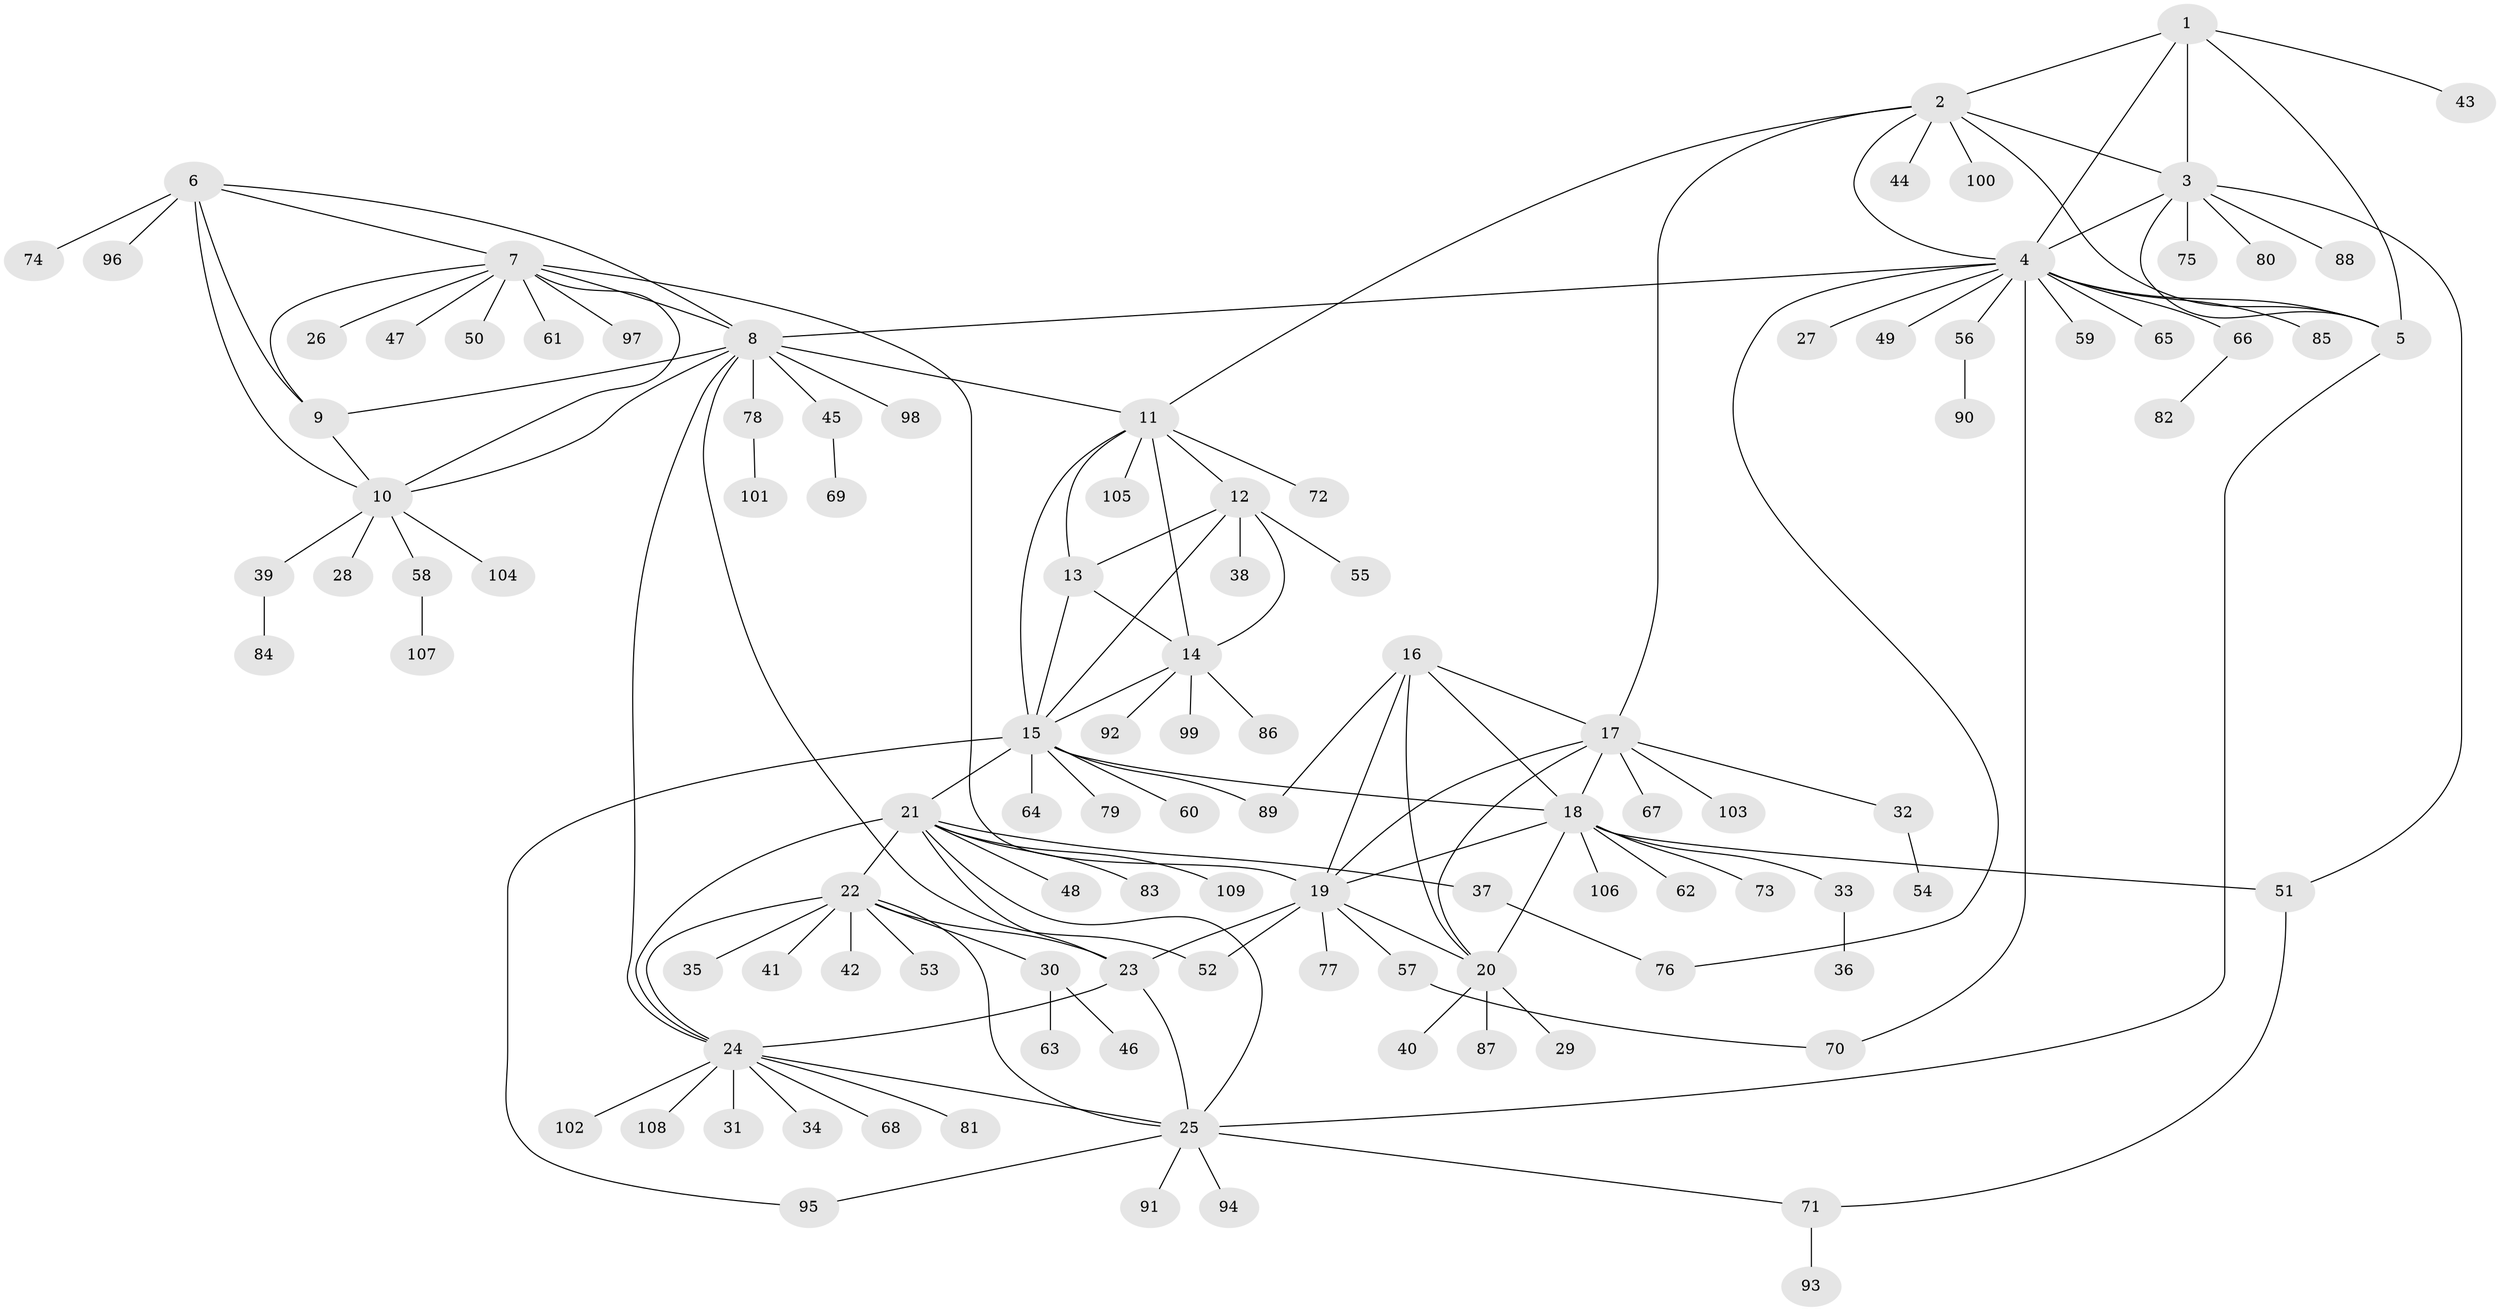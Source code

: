 // Generated by graph-tools (version 1.1) at 2025/02/03/09/25 03:02:38]
// undirected, 109 vertices, 151 edges
graph export_dot {
graph [start="1"]
  node [color=gray90,style=filled];
  1;
  2;
  3;
  4;
  5;
  6;
  7;
  8;
  9;
  10;
  11;
  12;
  13;
  14;
  15;
  16;
  17;
  18;
  19;
  20;
  21;
  22;
  23;
  24;
  25;
  26;
  27;
  28;
  29;
  30;
  31;
  32;
  33;
  34;
  35;
  36;
  37;
  38;
  39;
  40;
  41;
  42;
  43;
  44;
  45;
  46;
  47;
  48;
  49;
  50;
  51;
  52;
  53;
  54;
  55;
  56;
  57;
  58;
  59;
  60;
  61;
  62;
  63;
  64;
  65;
  66;
  67;
  68;
  69;
  70;
  71;
  72;
  73;
  74;
  75;
  76;
  77;
  78;
  79;
  80;
  81;
  82;
  83;
  84;
  85;
  86;
  87;
  88;
  89;
  90;
  91;
  92;
  93;
  94;
  95;
  96;
  97;
  98;
  99;
  100;
  101;
  102;
  103;
  104;
  105;
  106;
  107;
  108;
  109;
  1 -- 2;
  1 -- 3;
  1 -- 4;
  1 -- 5;
  1 -- 43;
  2 -- 3;
  2 -- 4;
  2 -- 5;
  2 -- 11;
  2 -- 17;
  2 -- 44;
  2 -- 100;
  3 -- 4;
  3 -- 5;
  3 -- 51;
  3 -- 75;
  3 -- 80;
  3 -- 88;
  4 -- 5;
  4 -- 8;
  4 -- 27;
  4 -- 49;
  4 -- 56;
  4 -- 59;
  4 -- 65;
  4 -- 66;
  4 -- 70;
  4 -- 76;
  4 -- 85;
  5 -- 25;
  6 -- 7;
  6 -- 8;
  6 -- 9;
  6 -- 10;
  6 -- 74;
  6 -- 96;
  7 -- 8;
  7 -- 9;
  7 -- 10;
  7 -- 19;
  7 -- 26;
  7 -- 47;
  7 -- 50;
  7 -- 61;
  7 -- 97;
  8 -- 9;
  8 -- 10;
  8 -- 11;
  8 -- 24;
  8 -- 45;
  8 -- 52;
  8 -- 78;
  8 -- 98;
  9 -- 10;
  10 -- 28;
  10 -- 39;
  10 -- 58;
  10 -- 104;
  11 -- 12;
  11 -- 13;
  11 -- 14;
  11 -- 15;
  11 -- 72;
  11 -- 105;
  12 -- 13;
  12 -- 14;
  12 -- 15;
  12 -- 38;
  12 -- 55;
  13 -- 14;
  13 -- 15;
  14 -- 15;
  14 -- 86;
  14 -- 92;
  14 -- 99;
  15 -- 18;
  15 -- 21;
  15 -- 60;
  15 -- 64;
  15 -- 79;
  15 -- 89;
  15 -- 95;
  16 -- 17;
  16 -- 18;
  16 -- 19;
  16 -- 20;
  16 -- 89;
  17 -- 18;
  17 -- 19;
  17 -- 20;
  17 -- 32;
  17 -- 67;
  17 -- 103;
  18 -- 19;
  18 -- 20;
  18 -- 33;
  18 -- 51;
  18 -- 62;
  18 -- 73;
  18 -- 106;
  19 -- 20;
  19 -- 23;
  19 -- 52;
  19 -- 57;
  19 -- 77;
  20 -- 29;
  20 -- 40;
  20 -- 87;
  21 -- 22;
  21 -- 23;
  21 -- 24;
  21 -- 25;
  21 -- 37;
  21 -- 48;
  21 -- 83;
  21 -- 109;
  22 -- 23;
  22 -- 24;
  22 -- 25;
  22 -- 30;
  22 -- 35;
  22 -- 41;
  22 -- 42;
  22 -- 53;
  23 -- 24;
  23 -- 25;
  24 -- 25;
  24 -- 31;
  24 -- 34;
  24 -- 68;
  24 -- 81;
  24 -- 102;
  24 -- 108;
  25 -- 71;
  25 -- 91;
  25 -- 94;
  25 -- 95;
  30 -- 46;
  30 -- 63;
  32 -- 54;
  33 -- 36;
  37 -- 76;
  39 -- 84;
  45 -- 69;
  51 -- 71;
  56 -- 90;
  57 -- 70;
  58 -- 107;
  66 -- 82;
  71 -- 93;
  78 -- 101;
}
